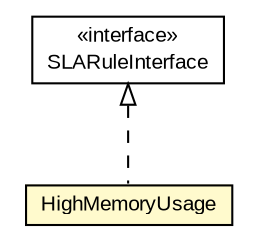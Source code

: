 #!/usr/local/bin/dot
#
# Class diagram 
# Generated by UMLGraph version R5_6-24-gf6e263 (http://www.umlgraph.org/)
#

digraph G {
	edge [fontname="arial",fontsize=10,labelfontname="arial",labelfontsize=10];
	node [fontname="arial",fontsize=10,shape=plaintext];
	nodesep=0.25;
	ranksep=0.5;
	// org.miloss.fgsms.plugins.sla.SLARuleInterface
	c674089 [label=<<table title="org.miloss.fgsms.plugins.sla.SLARuleInterface" border="0" cellborder="1" cellspacing="0" cellpadding="2" port="p" href="../../plugins/sla/SLARuleInterface.html">
		<tr><td><table border="0" cellspacing="0" cellpadding="1">
<tr><td align="center" balign="center"> &#171;interface&#187; </td></tr>
<tr><td align="center" balign="center"> SLARuleInterface </td></tr>
		</table></td></tr>
		</table>>, URL="../../plugins/sla/SLARuleInterface.html", fontname="arial", fontcolor="black", fontsize=10.0];
	// org.miloss.fgsms.sla.rules.HighMemoryUsage
	c674896 [label=<<table title="org.miloss.fgsms.sla.rules.HighMemoryUsage" border="0" cellborder="1" cellspacing="0" cellpadding="2" port="p" bgcolor="lemonChiffon" href="./HighMemoryUsage.html">
		<tr><td><table border="0" cellspacing="0" cellpadding="1">
<tr><td align="center" balign="center"> HighMemoryUsage </td></tr>
		</table></td></tr>
		</table>>, URL="./HighMemoryUsage.html", fontname="arial", fontcolor="black", fontsize=10.0];
	//org.miloss.fgsms.sla.rules.HighMemoryUsage implements org.miloss.fgsms.plugins.sla.SLARuleInterface
	c674089:p -> c674896:p [dir=back,arrowtail=empty,style=dashed];
}

